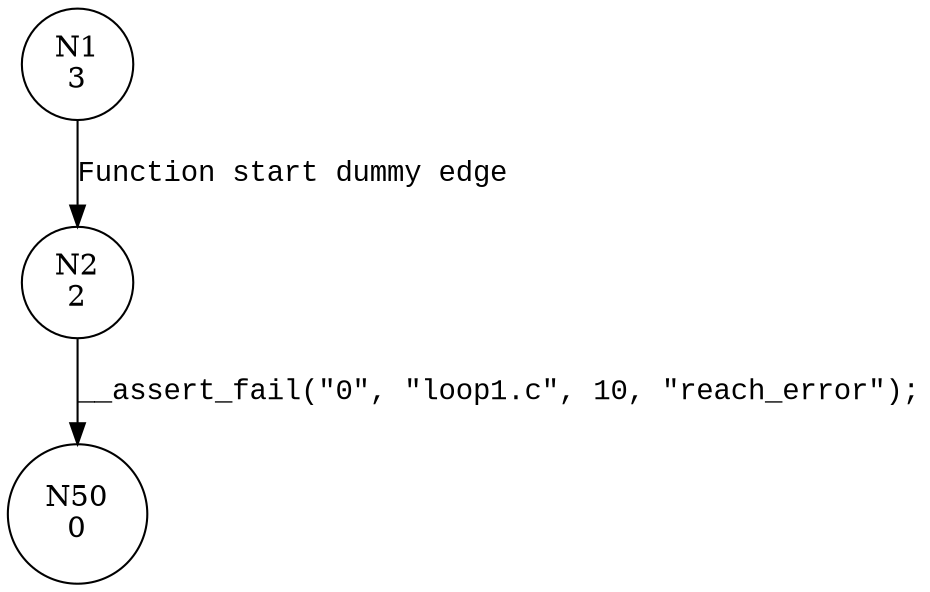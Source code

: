 digraph reach_error {
1 [shape="circle" label="N1\n3"]
2 [shape="circle" label="N2\n2"]
50 [shape="circle" label="N50\n0"]
1 -> 2 [label="Function start dummy edge" fontname="Courier New"]
2 -> 50 [label="__assert_fail(\"0\", \"loop1.c\", 10, \"reach_error\");" fontname="Courier New"]
}